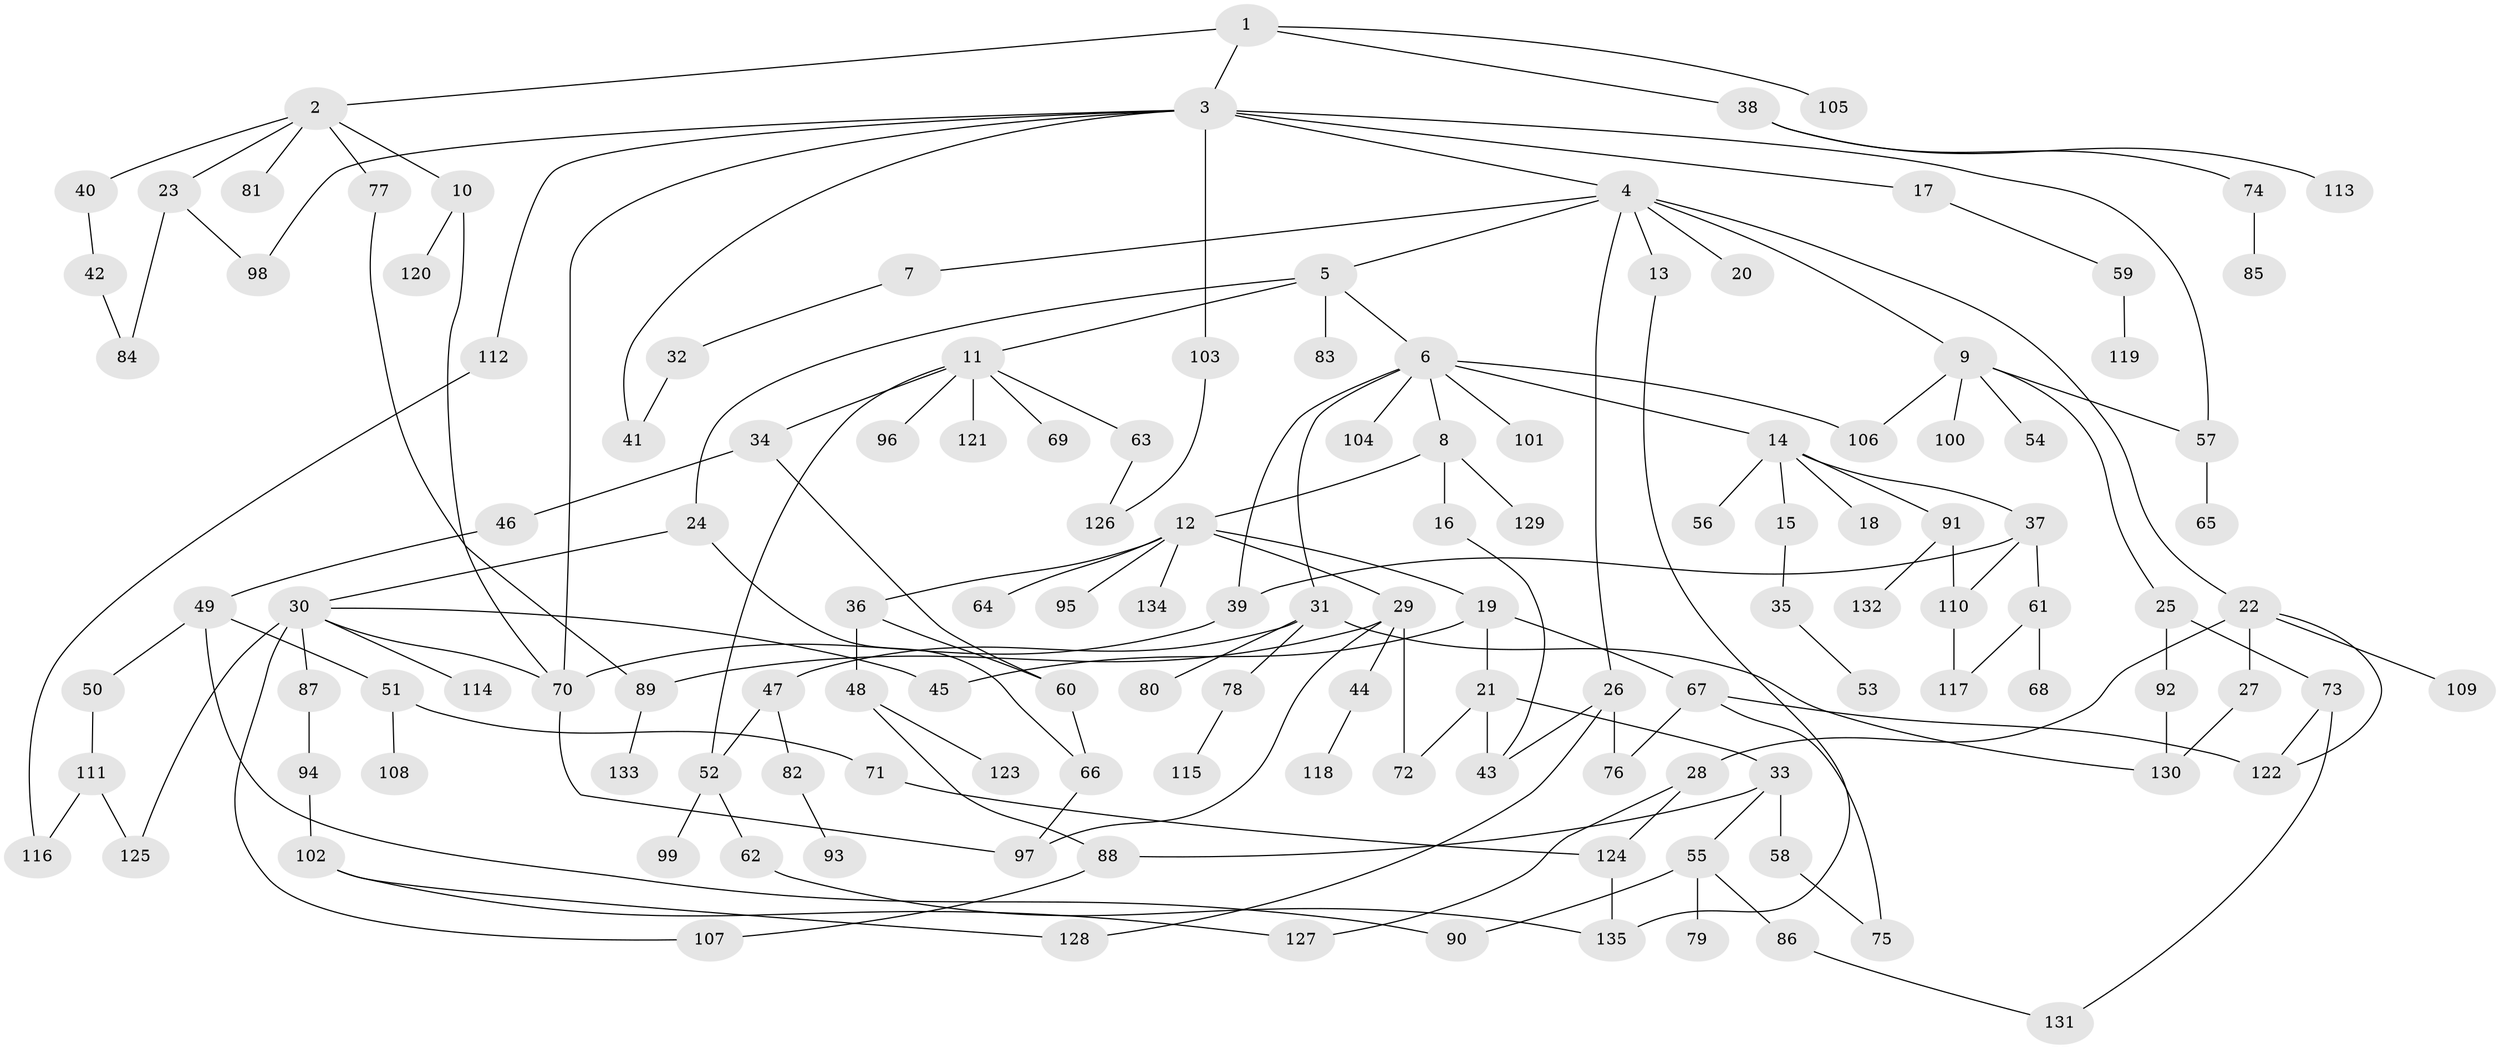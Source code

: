 // Generated by graph-tools (version 1.1) at 2025/25/03/09/25 03:25:33]
// undirected, 135 vertices, 173 edges
graph export_dot {
graph [start="1"]
  node [color=gray90,style=filled];
  1;
  2;
  3;
  4;
  5;
  6;
  7;
  8;
  9;
  10;
  11;
  12;
  13;
  14;
  15;
  16;
  17;
  18;
  19;
  20;
  21;
  22;
  23;
  24;
  25;
  26;
  27;
  28;
  29;
  30;
  31;
  32;
  33;
  34;
  35;
  36;
  37;
  38;
  39;
  40;
  41;
  42;
  43;
  44;
  45;
  46;
  47;
  48;
  49;
  50;
  51;
  52;
  53;
  54;
  55;
  56;
  57;
  58;
  59;
  60;
  61;
  62;
  63;
  64;
  65;
  66;
  67;
  68;
  69;
  70;
  71;
  72;
  73;
  74;
  75;
  76;
  77;
  78;
  79;
  80;
  81;
  82;
  83;
  84;
  85;
  86;
  87;
  88;
  89;
  90;
  91;
  92;
  93;
  94;
  95;
  96;
  97;
  98;
  99;
  100;
  101;
  102;
  103;
  104;
  105;
  106;
  107;
  108;
  109;
  110;
  111;
  112;
  113;
  114;
  115;
  116;
  117;
  118;
  119;
  120;
  121;
  122;
  123;
  124;
  125;
  126;
  127;
  128;
  129;
  130;
  131;
  132;
  133;
  134;
  135;
  1 -- 2;
  1 -- 3;
  1 -- 38;
  1 -- 105;
  2 -- 10;
  2 -- 23;
  2 -- 40;
  2 -- 77;
  2 -- 81;
  3 -- 4;
  3 -- 17;
  3 -- 57;
  3 -- 98;
  3 -- 103;
  3 -- 112;
  3 -- 70;
  3 -- 41;
  4 -- 5;
  4 -- 7;
  4 -- 9;
  4 -- 13;
  4 -- 20;
  4 -- 22;
  4 -- 26;
  5 -- 6;
  5 -- 11;
  5 -- 24;
  5 -- 83;
  6 -- 8;
  6 -- 14;
  6 -- 31;
  6 -- 101;
  6 -- 104;
  6 -- 106;
  6 -- 39;
  7 -- 32;
  8 -- 12;
  8 -- 16;
  8 -- 129;
  9 -- 25;
  9 -- 54;
  9 -- 100;
  9 -- 106;
  9 -- 57;
  10 -- 70;
  10 -- 120;
  11 -- 34;
  11 -- 63;
  11 -- 69;
  11 -- 96;
  11 -- 121;
  11 -- 52;
  12 -- 19;
  12 -- 29;
  12 -- 36;
  12 -- 64;
  12 -- 95;
  12 -- 134;
  13 -- 135;
  14 -- 15;
  14 -- 18;
  14 -- 37;
  14 -- 56;
  14 -- 91;
  15 -- 35;
  16 -- 43;
  17 -- 59;
  19 -- 21;
  19 -- 67;
  19 -- 45;
  21 -- 33;
  21 -- 72;
  21 -- 43;
  22 -- 27;
  22 -- 28;
  22 -- 109;
  22 -- 122;
  23 -- 84;
  23 -- 98;
  24 -- 30;
  24 -- 66;
  25 -- 73;
  25 -- 92;
  26 -- 43;
  26 -- 76;
  26 -- 128;
  27 -- 130;
  28 -- 124;
  28 -- 127;
  29 -- 44;
  29 -- 89;
  29 -- 72;
  29 -- 97;
  30 -- 45;
  30 -- 87;
  30 -- 107;
  30 -- 114;
  30 -- 125;
  30 -- 70;
  31 -- 47;
  31 -- 78;
  31 -- 80;
  31 -- 130;
  32 -- 41;
  33 -- 55;
  33 -- 58;
  33 -- 88;
  34 -- 46;
  34 -- 60;
  35 -- 53;
  36 -- 48;
  36 -- 60;
  37 -- 39;
  37 -- 61;
  37 -- 110;
  38 -- 74;
  38 -- 113;
  39 -- 70;
  40 -- 42;
  42 -- 84;
  44 -- 118;
  46 -- 49;
  47 -- 52;
  47 -- 82;
  48 -- 88;
  48 -- 123;
  49 -- 50;
  49 -- 51;
  49 -- 90;
  50 -- 111;
  51 -- 71;
  51 -- 108;
  52 -- 62;
  52 -- 99;
  55 -- 79;
  55 -- 86;
  55 -- 90;
  57 -- 65;
  58 -- 75;
  59 -- 119;
  60 -- 66;
  61 -- 68;
  61 -- 117;
  62 -- 135;
  63 -- 126;
  66 -- 97;
  67 -- 75;
  67 -- 76;
  67 -- 122;
  70 -- 97;
  71 -- 124;
  73 -- 131;
  73 -- 122;
  74 -- 85;
  77 -- 89;
  78 -- 115;
  82 -- 93;
  86 -- 131;
  87 -- 94;
  88 -- 107;
  89 -- 133;
  91 -- 110;
  91 -- 132;
  92 -- 130;
  94 -- 102;
  102 -- 128;
  102 -- 127;
  103 -- 126;
  110 -- 117;
  111 -- 125;
  111 -- 116;
  112 -- 116;
  124 -- 135;
}
